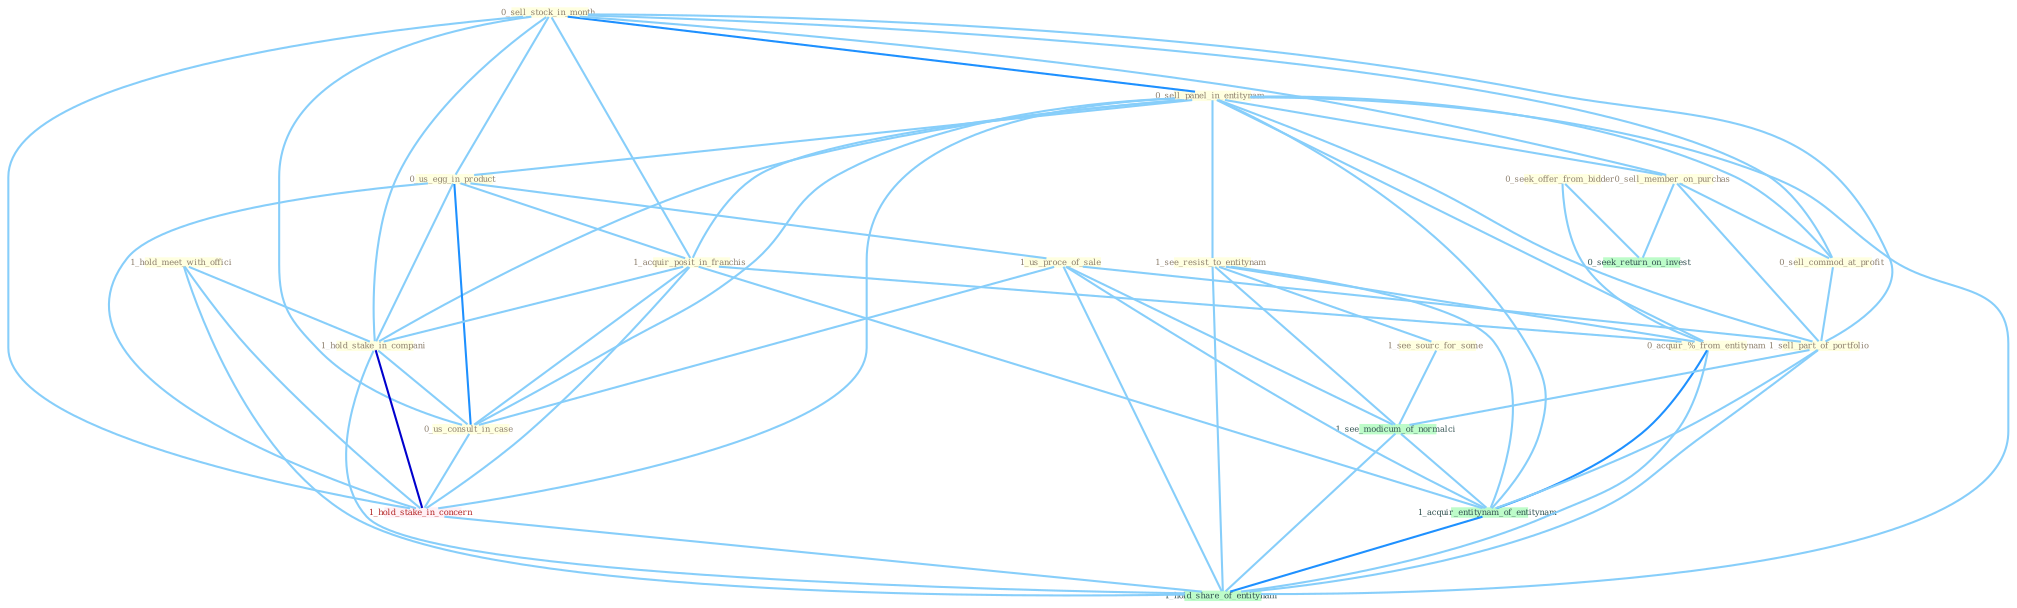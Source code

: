 Graph G{ 
    node
    [shape=polygon,style=filled,width=.5,height=.06,color="#BDFCC9",fixedsize=true,fontsize=4,
    fontcolor="#2f4f4f"];
    {node
    [color="#ffffe0", fontcolor="#8b7d6b"] "0_sell_stock_in_month " "1_hold_meet_with_offici " "0_sell_panel_in_entitynam " "1_see_resist_to_entitynam " "0_seek_offer_from_bidder " "0_us_egg_in_product " "0_sell_member_on_purchas " "0_sell_commod_at_profit " "1_acquir_posit_in_franchis " "1_hold_stake_in_compani " "1_see_sourc_for_some " "0_acquir_%_from_entitynam " "1_us_proce_of_sale " "1_sell_part_of_portfolio " "0_us_consult_in_case "}
{node [color="#fff0f5", fontcolor="#b22222"] "1_hold_stake_in_concern "}
edge [color="#B0E2FF"];

	"0_sell_stock_in_month " -- "0_sell_panel_in_entitynam " [w="2", color="#1e90ff" , len=0.8];
	"0_sell_stock_in_month " -- "0_us_egg_in_product " [w="1", color="#87cefa" ];
	"0_sell_stock_in_month " -- "0_sell_member_on_purchas " [w="1", color="#87cefa" ];
	"0_sell_stock_in_month " -- "0_sell_commod_at_profit " [w="1", color="#87cefa" ];
	"0_sell_stock_in_month " -- "1_acquir_posit_in_franchis " [w="1", color="#87cefa" ];
	"0_sell_stock_in_month " -- "1_hold_stake_in_compani " [w="1", color="#87cefa" ];
	"0_sell_stock_in_month " -- "1_sell_part_of_portfolio " [w="1", color="#87cefa" ];
	"0_sell_stock_in_month " -- "0_us_consult_in_case " [w="1", color="#87cefa" ];
	"0_sell_stock_in_month " -- "1_hold_stake_in_concern " [w="1", color="#87cefa" ];
	"1_hold_meet_with_offici " -- "1_hold_stake_in_compani " [w="1", color="#87cefa" ];
	"1_hold_meet_with_offici " -- "1_hold_stake_in_concern " [w="1", color="#87cefa" ];
	"1_hold_meet_with_offici " -- "1_hold_share_of_entitynam " [w="1", color="#87cefa" ];
	"0_sell_panel_in_entitynam " -- "1_see_resist_to_entitynam " [w="1", color="#87cefa" ];
	"0_sell_panel_in_entitynam " -- "0_us_egg_in_product " [w="1", color="#87cefa" ];
	"0_sell_panel_in_entitynam " -- "0_sell_member_on_purchas " [w="1", color="#87cefa" ];
	"0_sell_panel_in_entitynam " -- "0_sell_commod_at_profit " [w="1", color="#87cefa" ];
	"0_sell_panel_in_entitynam " -- "1_acquir_posit_in_franchis " [w="1", color="#87cefa" ];
	"0_sell_panel_in_entitynam " -- "1_hold_stake_in_compani " [w="1", color="#87cefa" ];
	"0_sell_panel_in_entitynam " -- "0_acquir_%_from_entitynam " [w="1", color="#87cefa" ];
	"0_sell_panel_in_entitynam " -- "1_sell_part_of_portfolio " [w="1", color="#87cefa" ];
	"0_sell_panel_in_entitynam " -- "0_us_consult_in_case " [w="1", color="#87cefa" ];
	"0_sell_panel_in_entitynam " -- "1_hold_stake_in_concern " [w="1", color="#87cefa" ];
	"0_sell_panel_in_entitynam " -- "1_acquir_entitynam_of_entitynam " [w="1", color="#87cefa" ];
	"0_sell_panel_in_entitynam " -- "1_hold_share_of_entitynam " [w="1", color="#87cefa" ];
	"1_see_resist_to_entitynam " -- "1_see_sourc_for_some " [w="1", color="#87cefa" ];
	"1_see_resist_to_entitynam " -- "0_acquir_%_from_entitynam " [w="1", color="#87cefa" ];
	"1_see_resist_to_entitynam " -- "1_see_modicum_of_normalci " [w="1", color="#87cefa" ];
	"1_see_resist_to_entitynam " -- "1_acquir_entitynam_of_entitynam " [w="1", color="#87cefa" ];
	"1_see_resist_to_entitynam " -- "1_hold_share_of_entitynam " [w="1", color="#87cefa" ];
	"0_seek_offer_from_bidder " -- "0_acquir_%_from_entitynam " [w="1", color="#87cefa" ];
	"0_seek_offer_from_bidder " -- "0_seek_return_on_invest " [w="1", color="#87cefa" ];
	"0_us_egg_in_product " -- "1_acquir_posit_in_franchis " [w="1", color="#87cefa" ];
	"0_us_egg_in_product " -- "1_hold_stake_in_compani " [w="1", color="#87cefa" ];
	"0_us_egg_in_product " -- "1_us_proce_of_sale " [w="1", color="#87cefa" ];
	"0_us_egg_in_product " -- "0_us_consult_in_case " [w="2", color="#1e90ff" , len=0.8];
	"0_us_egg_in_product " -- "1_hold_stake_in_concern " [w="1", color="#87cefa" ];
	"0_sell_member_on_purchas " -- "0_sell_commod_at_profit " [w="1", color="#87cefa" ];
	"0_sell_member_on_purchas " -- "1_sell_part_of_portfolio " [w="1", color="#87cefa" ];
	"0_sell_member_on_purchas " -- "0_seek_return_on_invest " [w="1", color="#87cefa" ];
	"0_sell_commod_at_profit " -- "1_sell_part_of_portfolio " [w="1", color="#87cefa" ];
	"1_acquir_posit_in_franchis " -- "1_hold_stake_in_compani " [w="1", color="#87cefa" ];
	"1_acquir_posit_in_franchis " -- "0_acquir_%_from_entitynam " [w="1", color="#87cefa" ];
	"1_acquir_posit_in_franchis " -- "0_us_consult_in_case " [w="1", color="#87cefa" ];
	"1_acquir_posit_in_franchis " -- "1_hold_stake_in_concern " [w="1", color="#87cefa" ];
	"1_acquir_posit_in_franchis " -- "1_acquir_entitynam_of_entitynam " [w="1", color="#87cefa" ];
	"1_hold_stake_in_compani " -- "0_us_consult_in_case " [w="1", color="#87cefa" ];
	"1_hold_stake_in_compani " -- "1_hold_stake_in_concern " [w="3", color="#0000cd" , len=0.6];
	"1_hold_stake_in_compani " -- "1_hold_share_of_entitynam " [w="1", color="#87cefa" ];
	"1_see_sourc_for_some " -- "1_see_modicum_of_normalci " [w="1", color="#87cefa" ];
	"0_acquir_%_from_entitynam " -- "1_acquir_entitynam_of_entitynam " [w="2", color="#1e90ff" , len=0.8];
	"0_acquir_%_from_entitynam " -- "1_hold_share_of_entitynam " [w="1", color="#87cefa" ];
	"1_us_proce_of_sale " -- "1_sell_part_of_portfolio " [w="1", color="#87cefa" ];
	"1_us_proce_of_sale " -- "0_us_consult_in_case " [w="1", color="#87cefa" ];
	"1_us_proce_of_sale " -- "1_see_modicum_of_normalci " [w="1", color="#87cefa" ];
	"1_us_proce_of_sale " -- "1_acquir_entitynam_of_entitynam " [w="1", color="#87cefa" ];
	"1_us_proce_of_sale " -- "1_hold_share_of_entitynam " [w="1", color="#87cefa" ];
	"1_sell_part_of_portfolio " -- "1_see_modicum_of_normalci " [w="1", color="#87cefa" ];
	"1_sell_part_of_portfolio " -- "1_acquir_entitynam_of_entitynam " [w="1", color="#87cefa" ];
	"1_sell_part_of_portfolio " -- "1_hold_share_of_entitynam " [w="1", color="#87cefa" ];
	"0_us_consult_in_case " -- "1_hold_stake_in_concern " [w="1", color="#87cefa" ];
	"1_hold_stake_in_concern " -- "1_hold_share_of_entitynam " [w="1", color="#87cefa" ];
	"1_see_modicum_of_normalci " -- "1_acquir_entitynam_of_entitynam " [w="1", color="#87cefa" ];
	"1_see_modicum_of_normalci " -- "1_hold_share_of_entitynam " [w="1", color="#87cefa" ];
	"1_acquir_entitynam_of_entitynam " -- "1_hold_share_of_entitynam " [w="2", color="#1e90ff" , len=0.8];
}